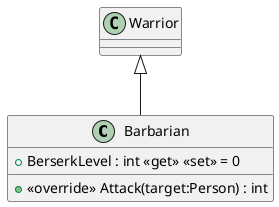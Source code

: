 @startuml
class Barbarian {
    + BerserkLevel : int <<get>> <<set>> = 0
    + <<override>> Attack(target:Person) : int
}
Warrior <|-- Barbarian
@enduml
